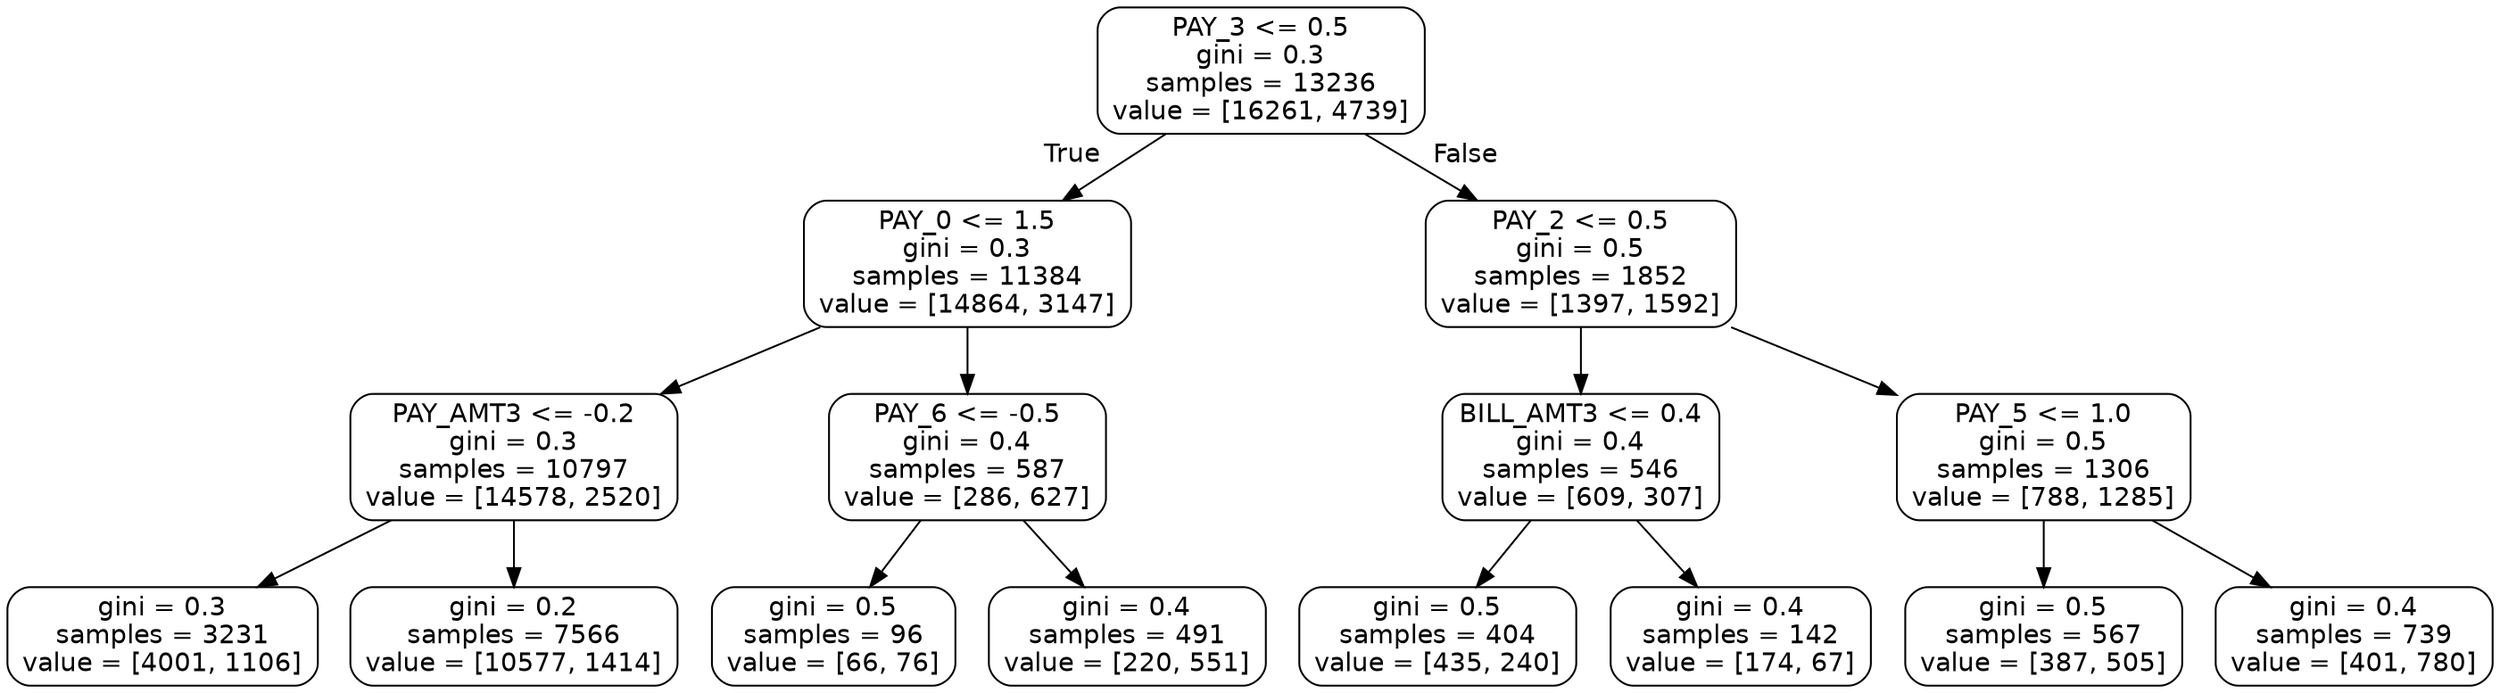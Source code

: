 digraph Tree {
node [shape=box, style="rounded", color="black", fontname=helvetica] ;
edge [fontname=helvetica] ;
0 [label="PAY_3 <= 0.5\ngini = 0.3\nsamples = 13236\nvalue = [16261, 4739]"] ;
1 [label="PAY_0 <= 1.5\ngini = 0.3\nsamples = 11384\nvalue = [14864, 3147]"] ;
0 -> 1 [labeldistance=2.5, labelangle=45, headlabel="True"] ;
2 [label="PAY_AMT3 <= -0.2\ngini = 0.3\nsamples = 10797\nvalue = [14578, 2520]"] ;
1 -> 2 ;
3 [label="gini = 0.3\nsamples = 3231\nvalue = [4001, 1106]"] ;
2 -> 3 ;
4 [label="gini = 0.2\nsamples = 7566\nvalue = [10577, 1414]"] ;
2 -> 4 ;
5 [label="PAY_6 <= -0.5\ngini = 0.4\nsamples = 587\nvalue = [286, 627]"] ;
1 -> 5 ;
6 [label="gini = 0.5\nsamples = 96\nvalue = [66, 76]"] ;
5 -> 6 ;
7 [label="gini = 0.4\nsamples = 491\nvalue = [220, 551]"] ;
5 -> 7 ;
8 [label="PAY_2 <= 0.5\ngini = 0.5\nsamples = 1852\nvalue = [1397, 1592]"] ;
0 -> 8 [labeldistance=2.5, labelangle=-45, headlabel="False"] ;
9 [label="BILL_AMT3 <= 0.4\ngini = 0.4\nsamples = 546\nvalue = [609, 307]"] ;
8 -> 9 ;
10 [label="gini = 0.5\nsamples = 404\nvalue = [435, 240]"] ;
9 -> 10 ;
11 [label="gini = 0.4\nsamples = 142\nvalue = [174, 67]"] ;
9 -> 11 ;
12 [label="PAY_5 <= 1.0\ngini = 0.5\nsamples = 1306\nvalue = [788, 1285]"] ;
8 -> 12 ;
13 [label="gini = 0.5\nsamples = 567\nvalue = [387, 505]"] ;
12 -> 13 ;
14 [label="gini = 0.4\nsamples = 739\nvalue = [401, 780]"] ;
12 -> 14 ;
}